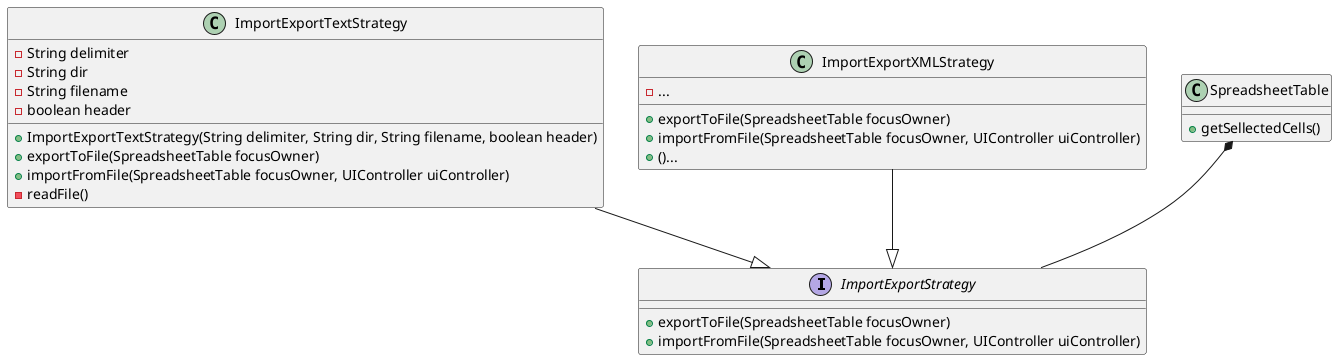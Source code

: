 @startuml doc-files/ipc04_01_Strategy.png
interface ImportExportStrategy {
    + exportToFile(SpreadsheetTable focusOwner)
    + importFromFile(SpreadsheetTable focusOwner, UIController uiController)
}

class ImportExportTextStrategy{
    -String delimiter
    -String dir
    -String filename
    -boolean header
    +ImportExportTextStrategy(String delimiter, String dir, String filename, boolean header)
    +exportToFile(SpreadsheetTable focusOwner)
    +importFromFile(SpreadsheetTable focusOwner, UIController uiController)
    -readFile()
}

class ImportExportXMLStrategy{
    -...
    +exportToFile(SpreadsheetTable focusOwner)
    +importFromFile(SpreadsheetTable focusOwner, UIController uiController)
    +()...
}

class SpreadsheetTable{
    + getSellectedCells()
}

ImportExportTextStrategy --|> ImportExportStrategy
ImportExportXMLStrategy --|> ImportExportStrategy
SpreadsheetTable *-- ImportExportStrategy
@enduml